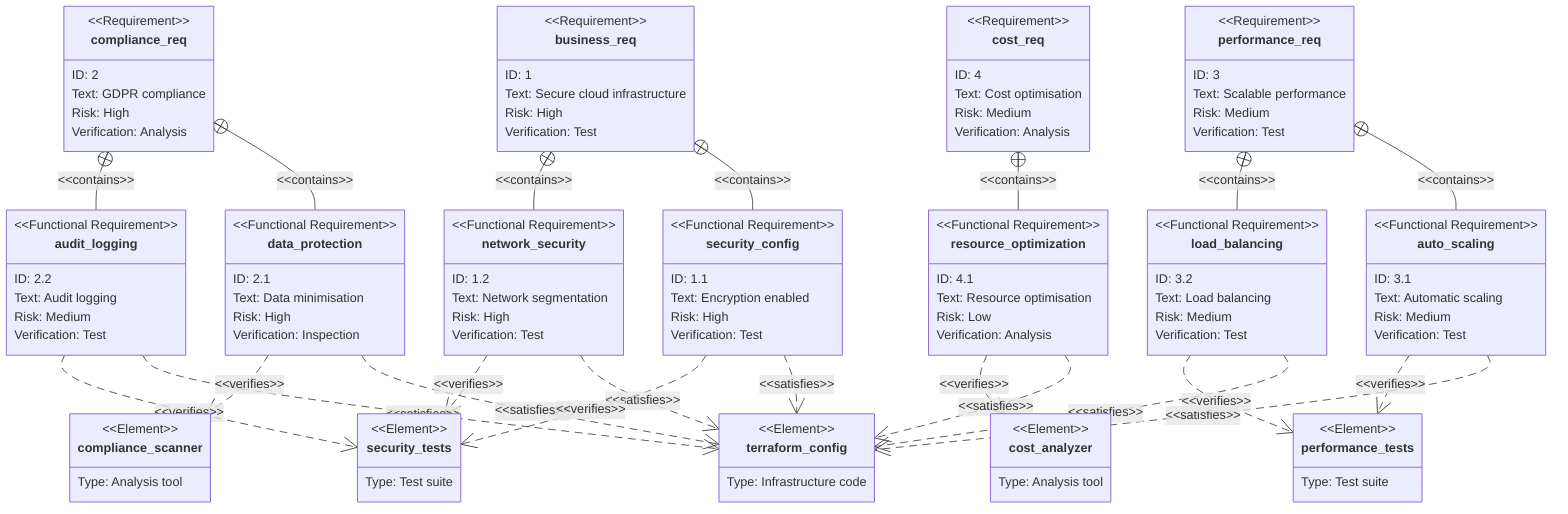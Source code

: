 requirementDiagram

    requirement business_req {
        id: 1
        text: "Secure cloud infrastructure"
        risk: high
        verifymethod: test
    }

    requirement compliance_req {
        id: 2
        text: "GDPR compliance"
        risk: high
        verifymethod: analysis
    }

    requirement performance_req {
        id: 3
        text: "Scalable performance"
        risk: medium
        verifymethod: test
    }

    requirement cost_req {
        id: 4
        text: "Cost optimisation"
        risk: medium
        verifymethod: analysis
    }

    functionalRequirement security_config {
        id: 1.1
        text: "Encryption enabled"
        risk: high
        verifymethod: test
    }

    functionalRequirement network_security {
        id: 1.2
        text: "Network segmentation"
        risk: high
        verifymethod: test
    }

    functionalRequirement data_protection {
        id: 2.1
        text: "Data minimisation"
        risk: high
        verifymethod: inspection
    }

    functionalRequirement audit_logging {
        id: 2.2
        text: "Audit logging"
        risk: medium
        verifymethod: test
    }

    functionalRequirement auto_scaling {
        id: 3.1
        text: "Automatic scaling"
        risk: medium
        verifymethod: test
    }

    functionalRequirement load_balancing {
        id: 3.2
        text: "Load balancing"
        risk: medium
        verifymethod: test
    }

    functionalRequirement resource_optimization {
        id: 4.1
        text: "Resource optimisation"
        risk: low
        verifymethod: analysis
    }

    element terraform_config {
        type: "Infrastructure code"
    }

    element security_tests {
        type: "Test suite"
    }

    element compliance_scanner {
        type: "Analysis tool"
    }

    element performance_tests {
        type: "Test suite"
    }

    element cost_analyzer {
        type: "Analysis tool"
    }

    business_req - contains -> security_config
    business_req - contains -> network_security
    compliance_req - contains -> data_protection
    compliance_req - contains -> audit_logging
    performance_req - contains -> auto_scaling
    performance_req - contains -> load_balancing
    cost_req - contains -> resource_optimization

    security_config - satisfies -> terraform_config
    network_security - satisfies -> terraform_config
    data_protection - satisfies -> terraform_config
    audit_logging - satisfies -> terraform_config
    auto_scaling - satisfies -> terraform_config
    load_balancing - satisfies -> terraform_config
    resource_optimization - satisfies -> terraform_config

    security_config - verifies -> security_tests
    network_security - verifies -> security_tests
    audit_logging - verifies -> security_tests
    auto_scaling - verifies -> performance_tests
    load_balancing - verifies -> performance_tests

    data_protection - verifies -> compliance_scanner
    resource_optimization - verifies -> cost_analyzer